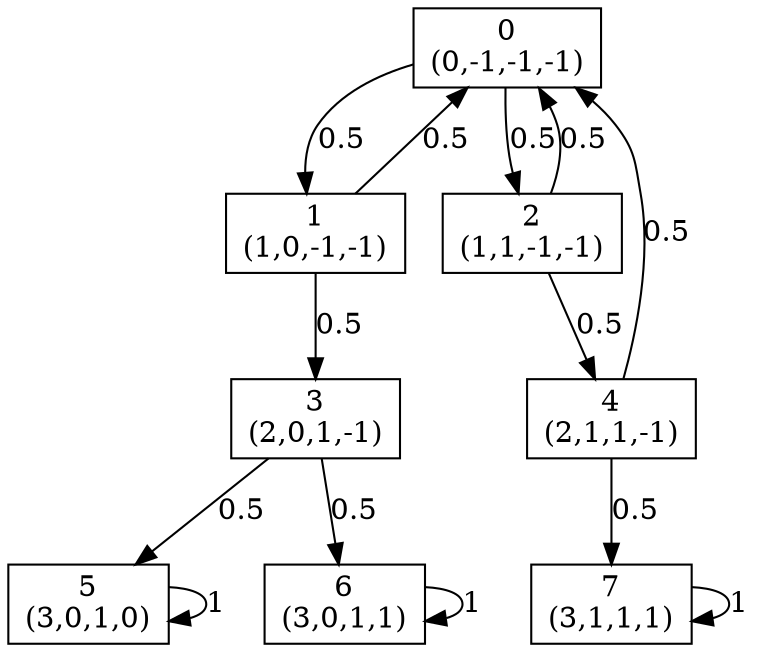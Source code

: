 digraph P {
node [shape=box];
0 -> 1 [ label="0.5" ];
0 -> 2 [ label="0.5" ];
1 -> 0 [ label="0.5" ];
1 -> 3 [ label="0.5" ];
2 -> 0 [ label="0.5" ];
2 -> 4 [ label="0.5" ];
3 -> 5 [ label="0.5" ];
3 -> 6 [ label="0.5" ];
4 -> 0 [ label="0.5" ];
4 -> 7 [ label="0.5" ];
5 -> 5 [ label="1" ];
6 -> 6 [ label="1" ];
7 -> 7 [ label="1" ];
0 [label="0\n(0,-1,-1,-1)"];
1 [label="1\n(1,0,-1,-1)"];
2 [label="2\n(1,1,-1,-1)"];
3 [label="3\n(2,0,1,-1)"];
4 [label="4\n(2,1,1,-1)"];
5 [label="5\n(3,0,1,0)"];
6 [label="6\n(3,0,1,1)"];
7 [label="7\n(3,1,1,1)"];
}
